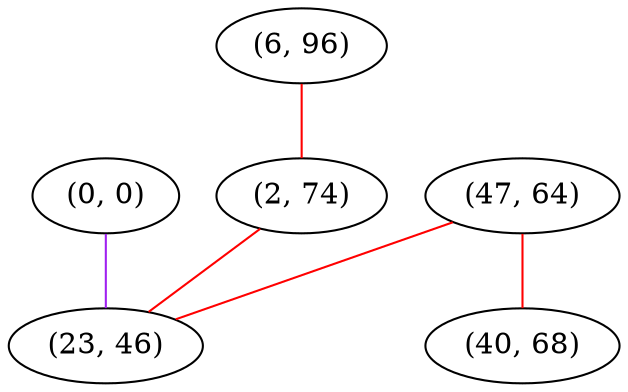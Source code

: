 graph "" {
"(0, 0)";
"(47, 64)";
"(6, 96)";
"(2, 74)";
"(23, 46)";
"(40, 68)";
"(0, 0)" -- "(23, 46)"  [color=purple, key=0, weight=4];
"(47, 64)" -- "(23, 46)"  [color=red, key=0, weight=1];
"(47, 64)" -- "(40, 68)"  [color=red, key=0, weight=1];
"(6, 96)" -- "(2, 74)"  [color=red, key=0, weight=1];
"(2, 74)" -- "(23, 46)"  [color=red, key=0, weight=1];
}

